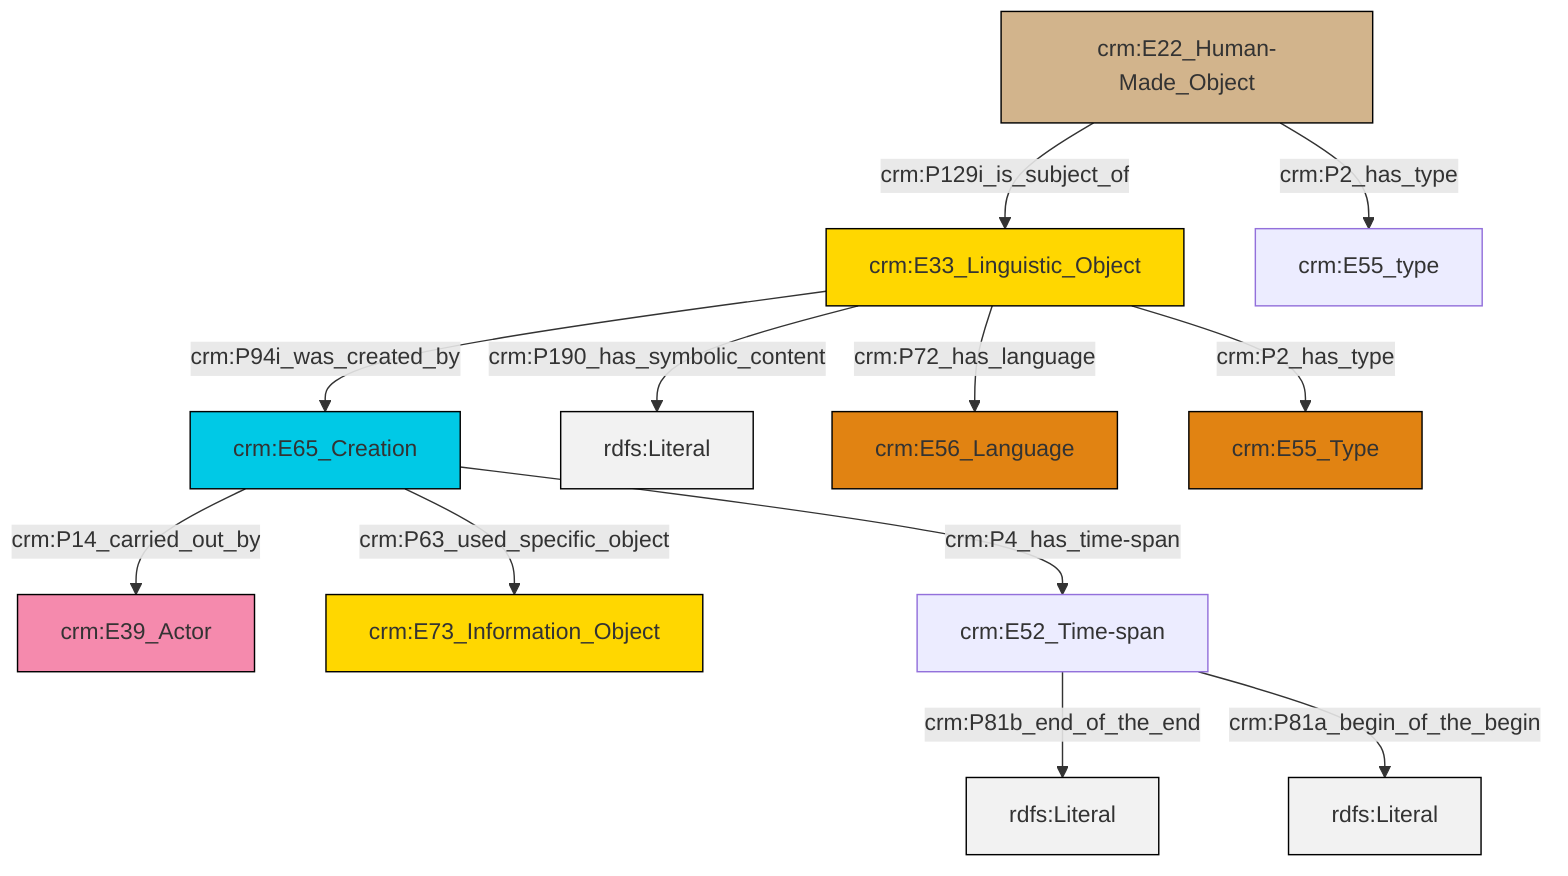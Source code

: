 graph TD
classDef Literal fill:#f2f2f2,stroke:#000000;
classDef CRM_Entity fill:#FFFFFF,stroke:#000000;
classDef Temporal_Entity fill:#00C9E6, stroke:#000000;
classDef Type fill:#E18312, stroke:#000000;
classDef Time-Span fill:#2C9C91, stroke:#000000;
classDef Appellation fill:#FFEB7F, stroke:#000000;
classDef Place fill:#008836, stroke:#000000;
classDef Persistent_Item fill:#B266B2, stroke:#000000;
classDef Conceptual_Object fill:#FFD700, stroke:#000000;
classDef Physical_Thing fill:#D2B48C, stroke:#000000;
classDef Actor fill:#f58aad, stroke:#000000;
classDef PC_Classes fill:#4ce600, stroke:#000000;
classDef Multi fill:#cccccc,stroke:#000000;

2["crm:E65_Creation"]:::Temporal_Entity -->|crm:P63_used_specific_object| 3["crm:E73_Information_Object"]:::Conceptual_Object
5["crm:E52_Time-span"]:::Default -->|crm:P81b_end_of_the_end| 6[rdfs:Literal]:::Literal
7["crm:E33_Linguistic_Object"]:::Conceptual_Object -->|crm:P190_has_symbolic_content| 11[rdfs:Literal]:::Literal
7["crm:E33_Linguistic_Object"]:::Conceptual_Object -->|crm:P72_has_language| 13["crm:E56_Language"]:::Type
5["crm:E52_Time-span"]:::Default -->|crm:P81a_begin_of_the_begin| 15[rdfs:Literal]:::Literal
7["crm:E33_Linguistic_Object"]:::Conceptual_Object -->|crm:P2_has_type| 16["crm:E55_Type"]:::Type
2["crm:E65_Creation"]:::Temporal_Entity -->|crm:P14_carried_out_by| 0["crm:E39_Actor"]:::Actor
2["crm:E65_Creation"]:::Temporal_Entity -->|crm:P4_has_time-span| 5["crm:E52_Time-span"]:::Default
9["crm:E22_Human-Made_Object"]:::Physical_Thing -->|crm:P2_has_type| 17["crm:E55_type"]:::Default
9["crm:E22_Human-Made_Object"]:::Physical_Thing -->|crm:P129i_is_subject_of| 7["crm:E33_Linguistic_Object"]:::Conceptual_Object
7["crm:E33_Linguistic_Object"]:::Conceptual_Object -->|crm:P94i_was_created_by| 2["crm:E65_Creation"]:::Temporal_Entity